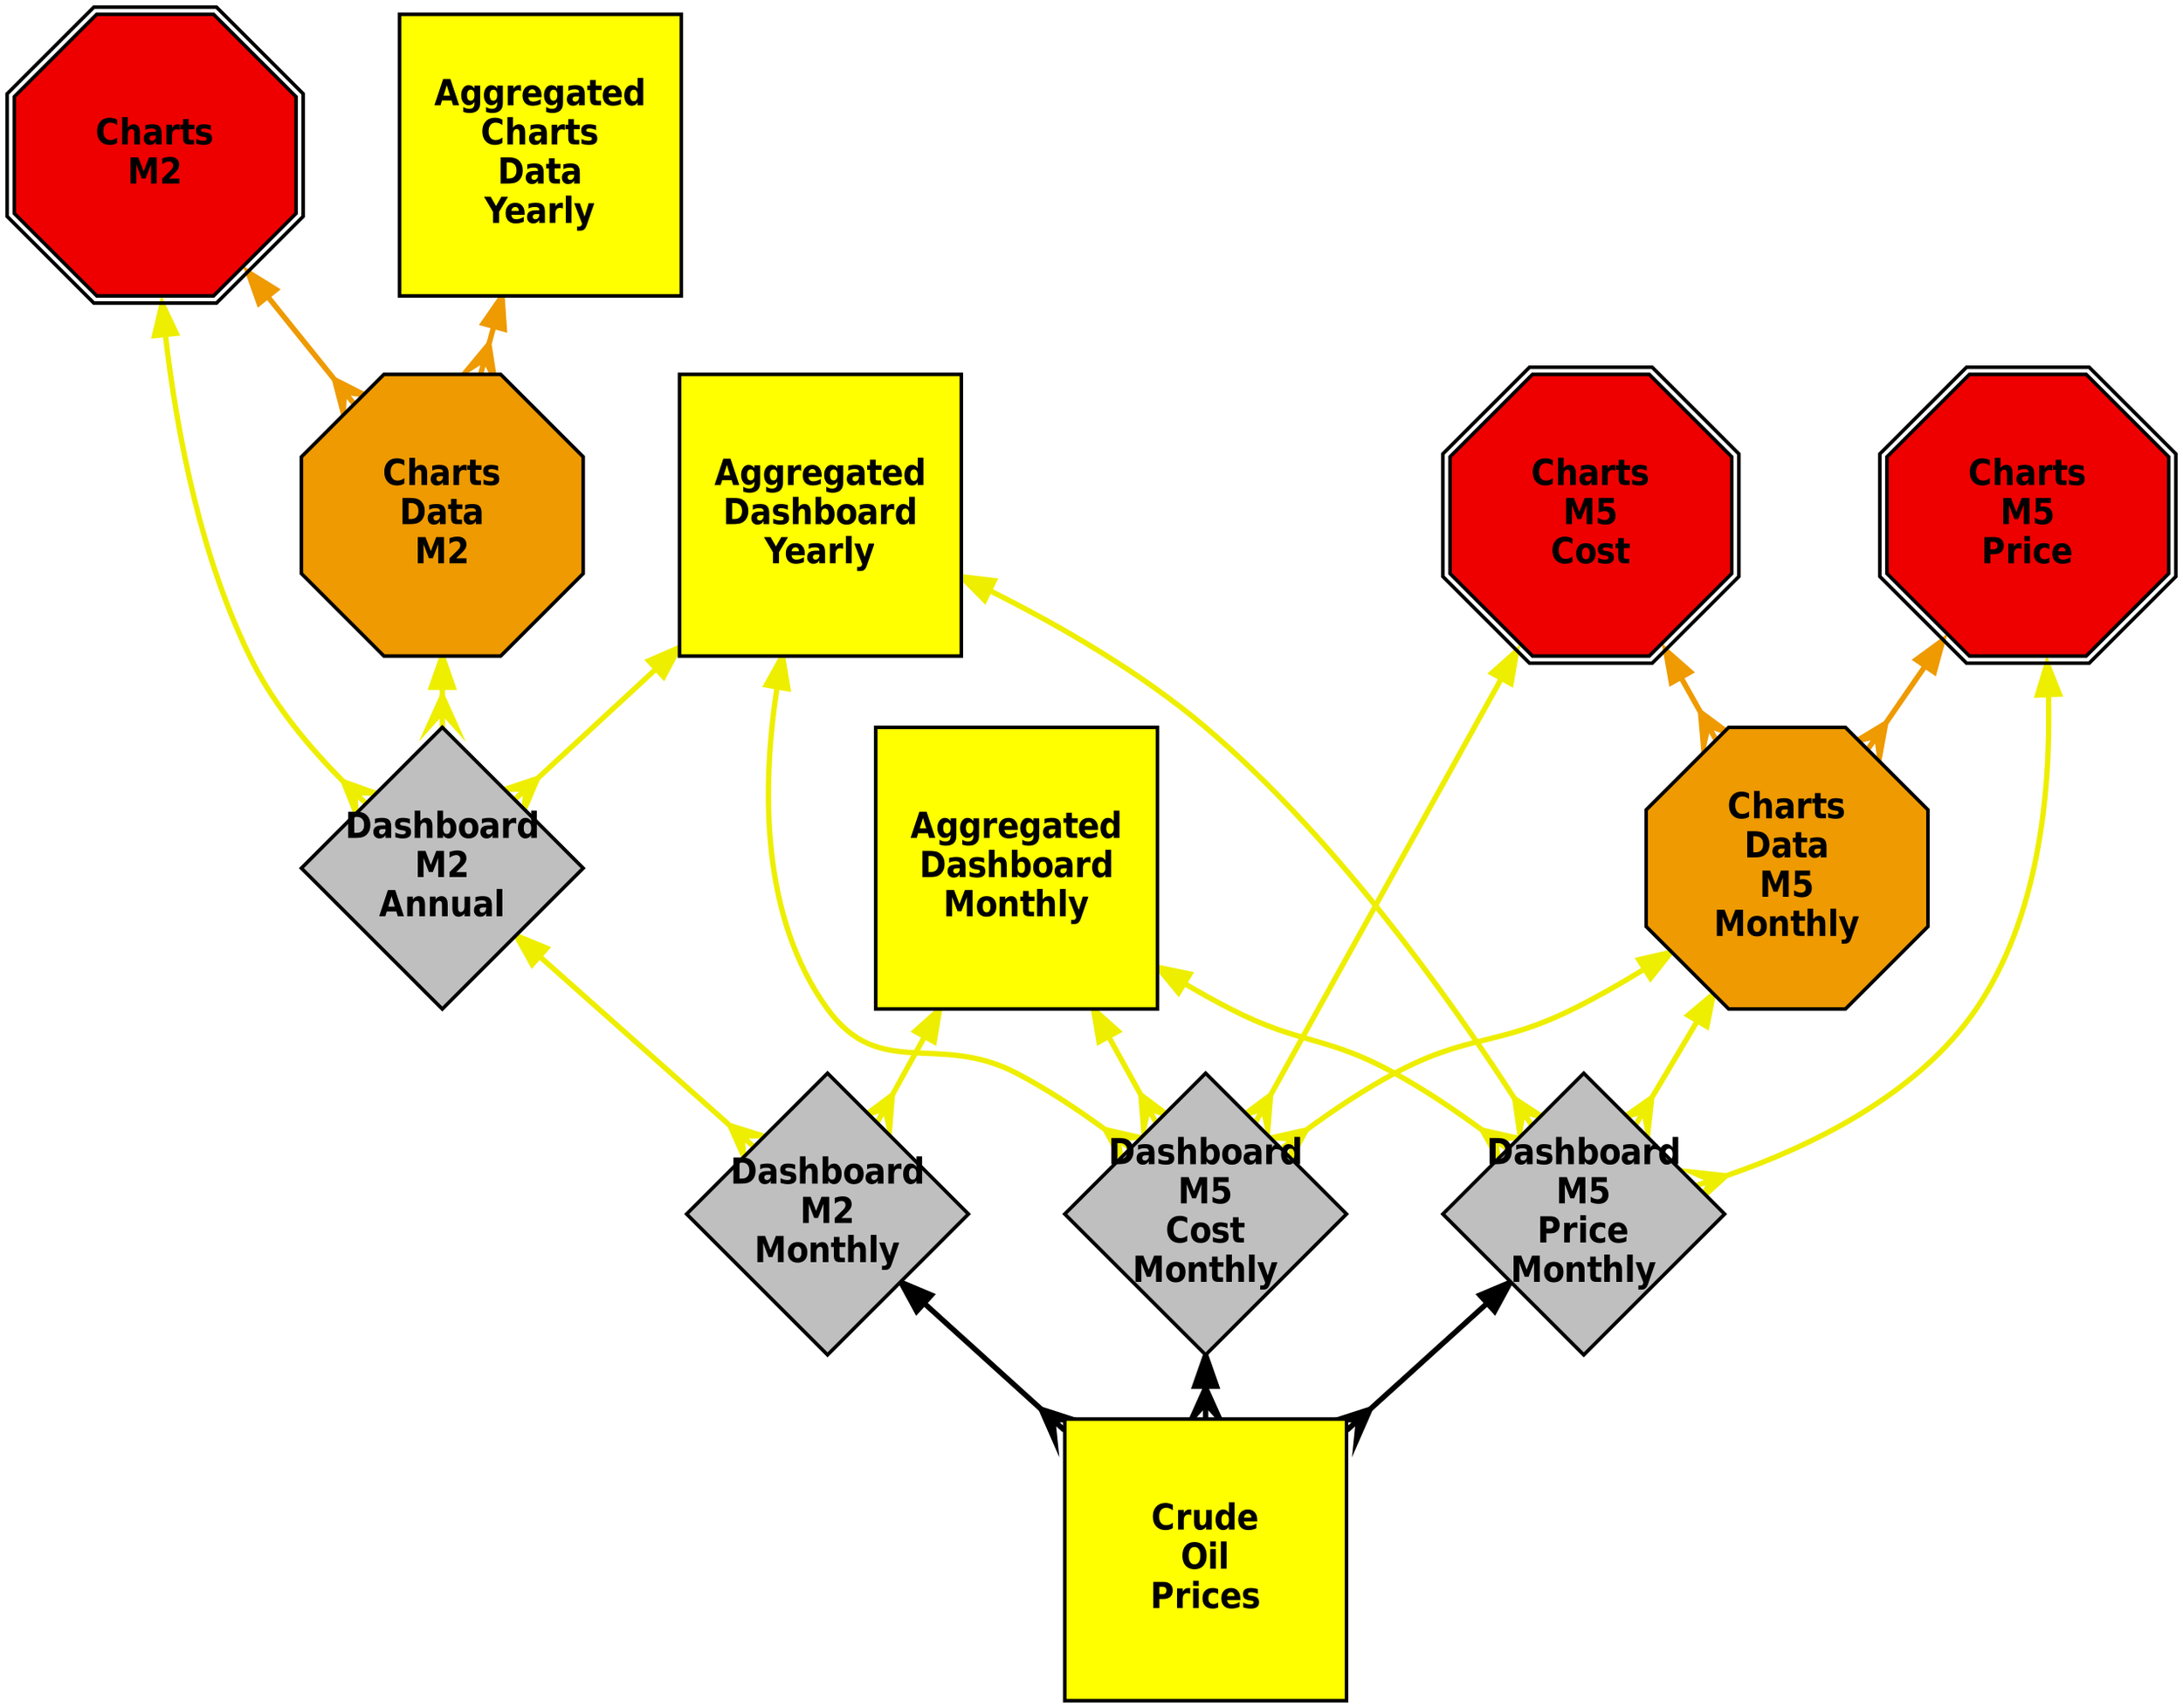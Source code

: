digraph dependencies {
layers="one:two:three";
outputorder="edgesfirst";
nodesep=0.75;
Crude_Oil_Prices [layer="two"] [style="filled"] [height="2.2"] [shape="box"] [fontsize="20"] [fillcolor="yellow"] [fontname="Helvetica-Narrow-Bold"] [fixedsize="true"] [label="Crude\nOil\nPrices"] [width="2.2"] [penwidth="2"];
Dashboard_M2_Monthly -> Crude_Oil_Prices [layer="one"] [arrowhead="crow"] [color="black"] [arrowsize="1.75"] [dir="both"] [penwidth="3"];
Dashboard_M5_Cost_Monthly -> Crude_Oil_Prices [layer="one"] [arrowhead="crow"] [color="black"] [arrowsize="1.75"] [dir="both"] [penwidth="3"];
Dashboard_M5_Price_Monthly -> Crude_Oil_Prices [layer="one"] [arrowhead="crow"] [color="black"] [arrowsize="1.75"] [dir="both"] [penwidth="3"];
Dashboard_M2_Monthly [layer="two"] [style="filled"] [height="2.2"] [shape="diamond"] [fontsize="20"] [fillcolor="grey75"] [fontname="Helvetica-Narrow-Bold"] [fixedsize="true"] [label="Dashboard\nM2\nMonthly"] [width="2.2"] [penwidth="2"];
Aggregated_Dashboard_Monthly -> Dashboard_M2_Monthly [layer="one"] [arrowhead="crow"] [color="yellow2"] [arrowsize="1.75"] [dir="both"] [penwidth="3"];
Dashboard_M2_Annual -> Dashboard_M2_Monthly [layer="one"] [arrowhead="crow"] [color="yellow2"] [arrowsize="1.75"] [dir="both"] [penwidth="3"];
Dashboard_M5_Cost_Monthly [layer="two"] [style="filled"] [height="2.2"] [shape="diamond"] [fontsize="20"] [fillcolor="grey75"] [fontname="Helvetica-Narrow-Bold"] [fixedsize="true"] [label="Dashboard\nM5\nCost\nMonthly"] [width="2.2"] [penwidth="2"];
Aggregated_Dashboard_Monthly -> Dashboard_M5_Cost_Monthly [layer="one"] [arrowhead="crow"] [color="yellow2"] [arrowsize="1.75"] [dir="both"] [penwidth="3"];
Aggregated_Dashboard_Yearly -> Dashboard_M5_Cost_Monthly [layer="one"] [arrowhead="crow"] [color="yellow2"] [arrowsize="1.75"] [dir="both"] [penwidth="3"];
Charts_Data_M5_Monthly -> Dashboard_M5_Cost_Monthly [layer="one"] [arrowhead="crow"] [color="yellow2"] [arrowsize="1.75"] [dir="both"] [penwidth="3"];
Charts_M5_Cost -> Dashboard_M5_Cost_Monthly [layer="one"] [arrowhead="crow"] [color="yellow2"] [arrowsize="1.75"] [dir="both"] [penwidth="3"];
Dashboard_M5_Price_Monthly [layer="two"] [style="filled"] [height="2.2"] [shape="diamond"] [fontsize="20"] [fillcolor="grey75"] [fontname="Helvetica-Narrow-Bold"] [fixedsize="true"] [label="Dashboard\nM5\nPrice\nMonthly"] [width="2.2"] [penwidth="2"];
Aggregated_Dashboard_Monthly -> Dashboard_M5_Price_Monthly [layer="one"] [arrowhead="crow"] [color="yellow2"] [arrowsize="1.75"] [dir="both"] [penwidth="3"];
Aggregated_Dashboard_Yearly -> Dashboard_M5_Price_Monthly [layer="one"] [arrowhead="crow"] [color="yellow2"] [arrowsize="1.75"] [dir="both"] [penwidth="3"];
Charts_Data_M5_Monthly -> Dashboard_M5_Price_Monthly [layer="one"] [arrowhead="crow"] [color="yellow2"] [arrowsize="1.75"] [dir="both"] [penwidth="3"];
Charts_M5_Price -> Dashboard_M5_Price_Monthly [layer="one"] [arrowhead="crow"] [color="yellow2"] [arrowsize="1.75"] [dir="both"] [penwidth="3"];
Aggregated_Dashboard_Monthly [layer="two"] [style="filled"] [height="2.2"] [shape="box"] [fontsize="20"] [fillcolor="yellow"] [fontname="Helvetica-Narrow-Bold"] [fixedsize="true"] [label="Aggregated\nDashboard\nMonthly"] [width="2.2"] [penwidth="2"];
Dashboard_M2_Annual [layer="two"] [style="filled"] [height="2.2"] [shape="diamond"] [fontsize="20"] [fillcolor="grey75"] [fontname="Helvetica-Narrow-Bold"] [fixedsize="true"] [label="Dashboard\nM2\nAnnual"] [width="2.2"] [penwidth="2"];
Aggregated_Dashboard_Yearly -> Dashboard_M2_Annual [layer="one"] [arrowhead="crow"] [color="yellow2"] [arrowsize="1.75"] [dir="both"] [penwidth="3"];
Charts_Data_M2 -> Dashboard_M2_Annual [layer="one"] [arrowhead="crow"] [color="yellow2"] [arrowsize="1.75"] [dir="both"] [penwidth="3"];
Charts_M2 -> Dashboard_M2_Annual [layer="one"] [arrowhead="crow"] [color="yellow2"] [arrowsize="1.75"] [dir="both"] [penwidth="3"];
Aggregated_Dashboard_Yearly [layer="two"] [style="filled"] [height="2.2"] [shape="box"] [fontsize="20"] [fillcolor="yellow"] [fontname="Helvetica-Narrow-Bold"] [fixedsize="true"] [label="Aggregated\nDashboard\nYearly"] [width="2.2"] [penwidth="2"];
Charts_Data_M5_Monthly [layer="two"] [style="filled"] [height="2.2"] [shape="octagon"] [fontsize="20"] [fillcolor="orange2"] [fontname="Helvetica-Narrow-Bold"] [fixedsize="true"] [label="Charts\nData\nM5\nMonthly"] [width="2.2"] [penwidth="2"];
Charts_M5_Cost -> Charts_Data_M5_Monthly [layer="one"] [arrowhead="crow"] [color="orange2"] [arrowsize="1.75"] [dir="both"] [penwidth="3"];
Charts_M5_Price -> Charts_Data_M5_Monthly [layer="one"] [arrowhead="crow"] [color="orange2"] [arrowsize="1.75"] [dir="both"] [penwidth="3"];
Charts_M5_Cost [layer="two"] [style="filled"] [height="2.2"] [shape="doubleoctagon"] [fontsize="20"] [fillcolor="red2"] [fontname="Helvetica-Narrow-Bold"] [fixedsize="true"] [label="Charts\nM5\nCost"] [width="2.2"] [penwidth="2"];
Charts_M5_Price [layer="two"] [style="filled"] [height="2.2"] [shape="doubleoctagon"] [fontsize="20"] [fillcolor="red2"] [fontname="Helvetica-Narrow-Bold"] [fixedsize="true"] [label="Charts\nM5\nPrice"] [width="2.2"] [penwidth="2"];
Charts_Data_M2 [layer="two"] [style="filled"] [height="2.2"] [shape="octagon"] [fontsize="20"] [fillcolor="orange2"] [fontname="Helvetica-Narrow-Bold"] [fixedsize="true"] [label="Charts\nData\nM2"] [width="2.2"] [penwidth="2"];
Aggregated_Charts_Data_Yearly -> Charts_Data_M2 [layer="one"] [arrowhead="crow"] [color="orange2"] [arrowsize="1.75"] [dir="both"] [penwidth="3"];
Charts_M2 -> Charts_Data_M2 [layer="one"] [arrowhead="crow"] [color="orange2"] [arrowsize="1.75"] [dir="both"] [penwidth="3"];
Charts_M2 [layer="two"] [style="filled"] [height="2.2"] [shape="doubleoctagon"] [fontsize="20"] [fillcolor="red2"] [fontname="Helvetica-Narrow-Bold"] [fixedsize="true"] [label="Charts\nM2"] [width="2.2"] [penwidth="2"];
Aggregated_Charts_Data_Yearly [layer="two"] [style="filled"] [height="2.2"] [shape="box"] [fontsize="20"] [fillcolor="yellow"] [fontname="Helvetica-Narrow-Bold"] [fixedsize="true"] [label="Aggregated\nCharts\nData\nYearly"] [width="2.2"] [penwidth="2"];
}